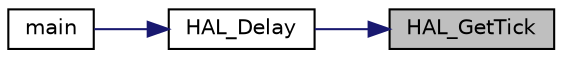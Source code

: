 digraph "HAL_GetTick"
{
 // LATEX_PDF_SIZE
  edge [fontname="Helvetica",fontsize="10",labelfontname="Helvetica",labelfontsize="10"];
  node [fontname="Helvetica",fontsize="10",shape=record];
  rankdir="RL";
  Node1 [label="HAL_GetTick",height=0.2,width=0.4,color="black", fillcolor="grey75", style="filled", fontcolor="black",tooltip="Provides a tick value in millisecond."];
  Node1 -> Node2 [dir="back",color="midnightblue",fontsize="10",style="solid",fontname="Helvetica"];
  Node2 [label="HAL_Delay",height=0.2,width=0.4,color="black", fillcolor="white", style="filled",URL="$group___h_a_l___exported___functions___group2.html#gab1dc1e6b438daacfe38a312a90221330",tooltip="This function provides minimum delay (in milliseconds) based on variable incremented."];
  Node2 -> Node3 [dir="back",color="midnightblue",fontsize="10",style="solid",fontname="Helvetica"];
  Node3 [label="main",height=0.2,width=0.4,color="black", fillcolor="white", style="filled",URL="$main_8c.html#a840291bc02cba5474a4cb46a9b9566fe",tooltip="The application entry point."];
}
